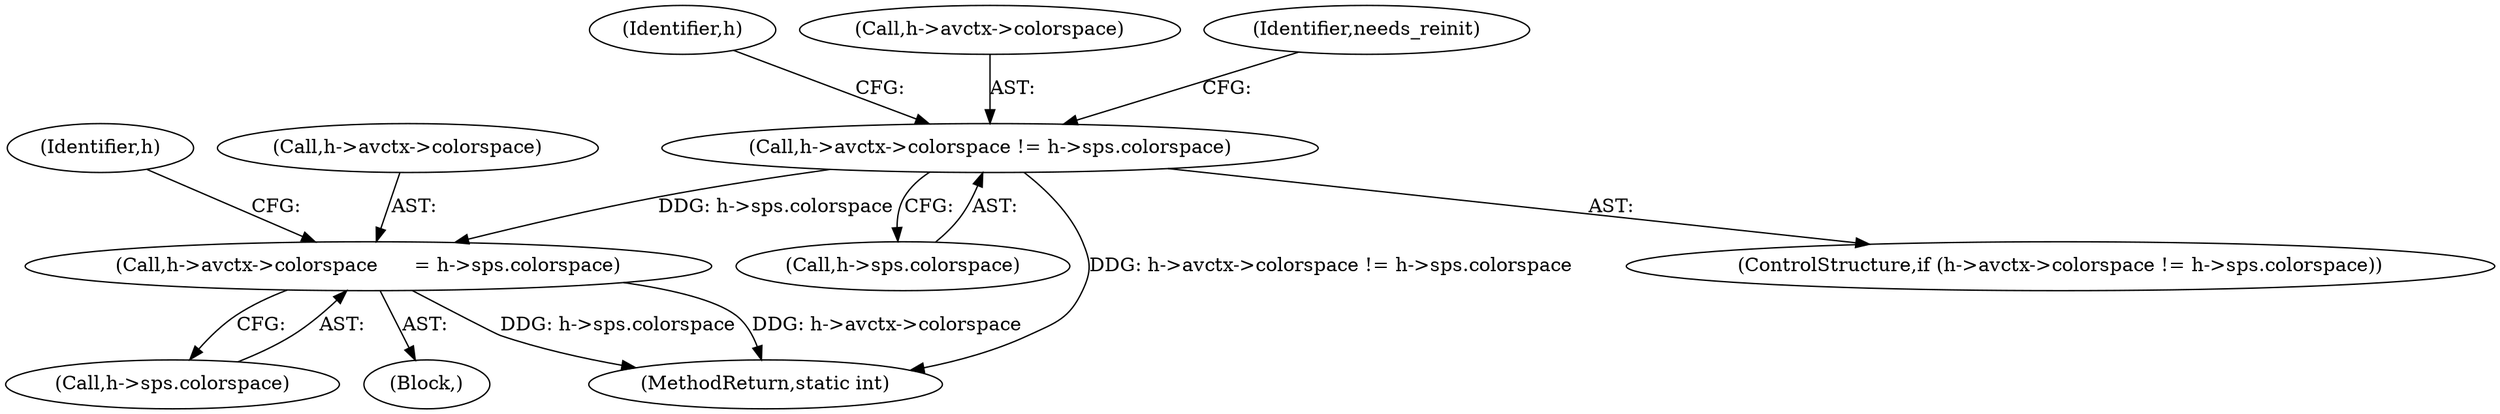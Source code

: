 digraph "0_FFmpeg_29ffeef5e73b8f41ff3a3f2242d356759c66f91f@pointer" {
"1000774" [label="(Call,h->avctx->colorspace != h->sps.colorspace)"];
"1000810" [label="(Call,h->avctx->colorspace      = h->sps.colorspace)"];
"1000791" [label="(Identifier,h)"];
"1000810" [label="(Call,h->avctx->colorspace      = h->sps.colorspace)"];
"1000775" [label="(Call,h->avctx->colorspace)"];
"1000824" [label="(Identifier,h)"];
"1000816" [label="(Call,h->sps.colorspace)"];
"1000786" [label="(Identifier,needs_reinit)"];
"1000780" [label="(Call,h->sps.colorspace)"];
"1000772" [label="(Block,)"];
"1003435" [label="(MethodReturn,static int)"];
"1000774" [label="(Call,h->avctx->colorspace != h->sps.colorspace)"];
"1000811" [label="(Call,h->avctx->colorspace)"];
"1000773" [label="(ControlStructure,if (h->avctx->colorspace != h->sps.colorspace))"];
"1000774" -> "1000773"  [label="AST: "];
"1000774" -> "1000780"  [label="CFG: "];
"1000775" -> "1000774"  [label="AST: "];
"1000780" -> "1000774"  [label="AST: "];
"1000786" -> "1000774"  [label="CFG: "];
"1000791" -> "1000774"  [label="CFG: "];
"1000774" -> "1003435"  [label="DDG: h->avctx->colorspace != h->sps.colorspace"];
"1000774" -> "1000810"  [label="DDG: h->sps.colorspace"];
"1000810" -> "1000772"  [label="AST: "];
"1000810" -> "1000816"  [label="CFG: "];
"1000811" -> "1000810"  [label="AST: "];
"1000816" -> "1000810"  [label="AST: "];
"1000824" -> "1000810"  [label="CFG: "];
"1000810" -> "1003435"  [label="DDG: h->sps.colorspace"];
"1000810" -> "1003435"  [label="DDG: h->avctx->colorspace"];
}
